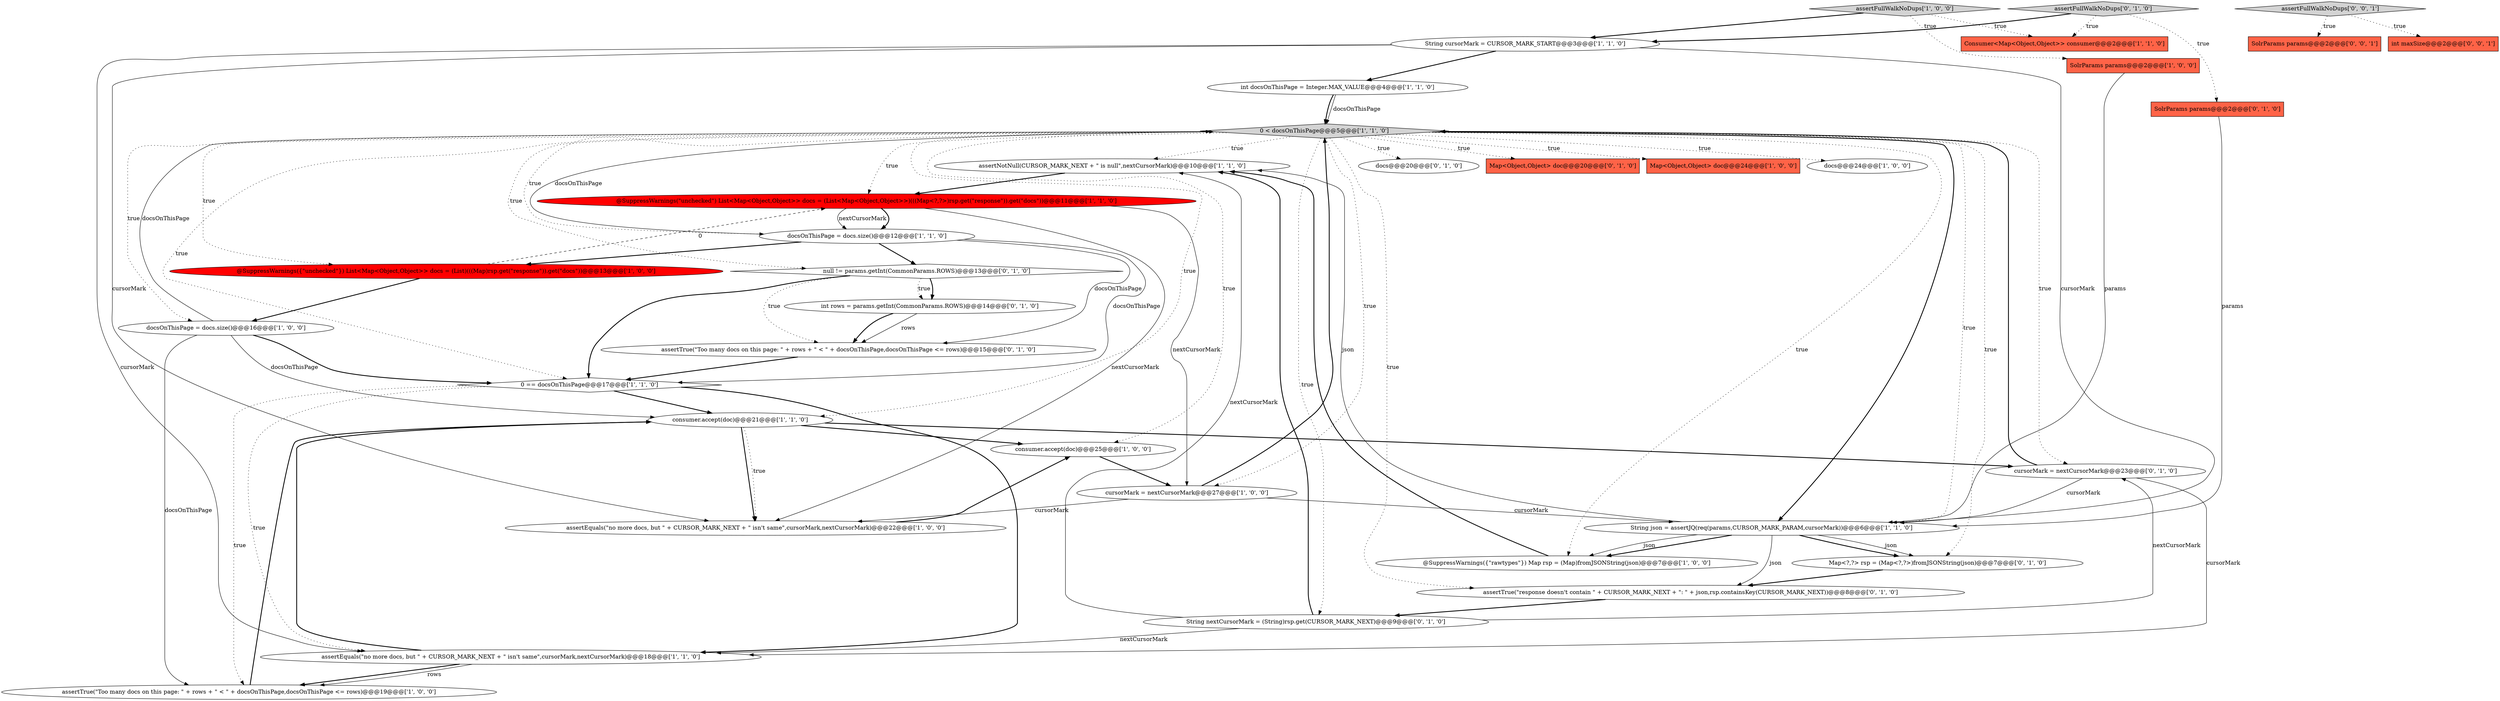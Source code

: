digraph {
20 [style = filled, label = "0 < docsOnThisPage@@@5@@@['1', '1', '0']", fillcolor = lightgray, shape = diamond image = "AAA0AAABBB1BBB"];
0 [style = filled, label = "assertNotNull(CURSOR_MARK_NEXT + \" is null\",nextCursorMark)@@@10@@@['1', '1', '0']", fillcolor = white, shape = ellipse image = "AAA0AAABBB1BBB"];
31 [style = filled, label = "docs@@@20@@@['0', '1', '0']", fillcolor = white, shape = ellipse image = "AAA0AAABBB2BBB"];
10 [style = filled, label = "SolrParams params@@@2@@@['1', '0', '0']", fillcolor = tomato, shape = box image = "AAA0AAABBB1BBB"];
33 [style = filled, label = "SolrParams params@@@2@@@['0', '0', '1']", fillcolor = tomato, shape = box image = "AAA0AAABBB3BBB"];
16 [style = filled, label = "consumer.accept(doc)@@@21@@@['1', '1', '0']", fillcolor = white, shape = ellipse image = "AAA0AAABBB1BBB"];
9 [style = filled, label = "assertTrue(\"Too many docs on this page: \" + rows + \" < \" + docsOnThisPage,docsOnThisPage <= rows)@@@19@@@['1', '0', '0']", fillcolor = white, shape = ellipse image = "AAA0AAABBB1BBB"];
26 [style = filled, label = "Map<Object,Object> doc@@@20@@@['0', '1', '0']", fillcolor = tomato, shape = box image = "AAA0AAABBB2BBB"];
5 [style = filled, label = "Map<Object,Object> doc@@@24@@@['1', '0', '0']", fillcolor = tomato, shape = box image = "AAA0AAABBB1BBB"];
6 [style = filled, label = "assertFullWalkNoDups['1', '0', '0']", fillcolor = lightgray, shape = diamond image = "AAA0AAABBB1BBB"];
2 [style = filled, label = "docsOnThisPage = docs.size()@@@12@@@['1', '1', '0']", fillcolor = white, shape = ellipse image = "AAA0AAABBB1BBB"];
34 [style = filled, label = "assertFullWalkNoDups['0', '0', '1']", fillcolor = lightgray, shape = diamond image = "AAA0AAABBB3BBB"];
23 [style = filled, label = "SolrParams params@@@2@@@['0', '1', '0']", fillcolor = tomato, shape = box image = "AAA0AAABBB2BBB"];
11 [style = filled, label = "String json = assertJQ(req(params,CURSOR_MARK_PARAM,cursorMark))@@@6@@@['1', '1', '0']", fillcolor = white, shape = ellipse image = "AAA0AAABBB1BBB"];
24 [style = filled, label = "cursorMark = nextCursorMark@@@23@@@['0', '1', '0']", fillcolor = white, shape = ellipse image = "AAA0AAABBB2BBB"];
13 [style = filled, label = "@SuppressWarnings(\"unchecked\") List<Map<Object,Object>> docs = (List<Map<Object,Object>>)(((Map<?,?>)rsp.get(\"response\")).get(\"docs\"))@@@11@@@['1', '1', '0']", fillcolor = red, shape = ellipse image = "AAA1AAABBB1BBB"];
8 [style = filled, label = "@SuppressWarnings({\"rawtypes\"}) Map rsp = (Map)fromJSONString(json)@@@7@@@['1', '0', '0']", fillcolor = white, shape = ellipse image = "AAA0AAABBB1BBB"];
28 [style = filled, label = "String nextCursorMark = (String)rsp.get(CURSOR_MARK_NEXT)@@@9@@@['0', '1', '0']", fillcolor = white, shape = ellipse image = "AAA0AAABBB2BBB"];
18 [style = filled, label = "docs@@@24@@@['1', '0', '0']", fillcolor = white, shape = ellipse image = "AAA0AAABBB1BBB"];
27 [style = filled, label = "Map<?,?> rsp = (Map<?,?>)fromJSONString(json)@@@7@@@['0', '1', '0']", fillcolor = white, shape = ellipse image = "AAA0AAABBB2BBB"];
4 [style = filled, label = "assertEquals(\"no more docs, but \" + CURSOR_MARK_NEXT + \" isn't same\",cursorMark,nextCursorMark)@@@18@@@['1', '1', '0']", fillcolor = white, shape = ellipse image = "AAA0AAABBB1BBB"];
7 [style = filled, label = "cursorMark = nextCursorMark@@@27@@@['1', '0', '0']", fillcolor = white, shape = ellipse image = "AAA0AAABBB1BBB"];
30 [style = filled, label = "assertFullWalkNoDups['0', '1', '0']", fillcolor = lightgray, shape = diamond image = "AAA0AAABBB2BBB"];
3 [style = filled, label = "@SuppressWarnings({\"unchecked\"}) List<Map<Object,Object>> docs = (List)(((Map)rsp.get(\"response\")).get(\"docs\"))@@@13@@@['1', '0', '0']", fillcolor = red, shape = ellipse image = "AAA1AAABBB1BBB"];
12 [style = filled, label = "consumer.accept(doc)@@@25@@@['1', '0', '0']", fillcolor = white, shape = ellipse image = "AAA0AAABBB1BBB"];
35 [style = filled, label = "int maxSize@@@2@@@['0', '0', '1']", fillcolor = tomato, shape = box image = "AAA0AAABBB3BBB"];
22 [style = filled, label = "int rows = params.getInt(CommonParams.ROWS)@@@14@@@['0', '1', '0']", fillcolor = white, shape = ellipse image = "AAA0AAABBB2BBB"];
29 [style = filled, label = "assertTrue(\"Too many docs on this page: \" + rows + \" < \" + docsOnThisPage,docsOnThisPage <= rows)@@@15@@@['0', '1', '0']", fillcolor = white, shape = ellipse image = "AAA0AAABBB2BBB"];
25 [style = filled, label = "null != params.getInt(CommonParams.ROWS)@@@13@@@['0', '1', '0']", fillcolor = white, shape = diamond image = "AAA0AAABBB2BBB"];
32 [style = filled, label = "assertTrue(\"response doesn't contain \" + CURSOR_MARK_NEXT + \": \" + json,rsp.containsKey(CURSOR_MARK_NEXT))@@@8@@@['0', '1', '0']", fillcolor = white, shape = ellipse image = "AAA0AAABBB2BBB"];
15 [style = filled, label = "0 == docsOnThisPage@@@17@@@['1', '1', '0']", fillcolor = white, shape = diamond image = "AAA0AAABBB1BBB"];
17 [style = filled, label = "docsOnThisPage = docs.size()@@@16@@@['1', '0', '0']", fillcolor = white, shape = ellipse image = "AAA0AAABBB1BBB"];
1 [style = filled, label = "assertEquals(\"no more docs, but \" + CURSOR_MARK_NEXT + \" isn't same\",cursorMark,nextCursorMark)@@@22@@@['1', '0', '0']", fillcolor = white, shape = ellipse image = "AAA0AAABBB1BBB"];
19 [style = filled, label = "int docsOnThisPage = Integer.MAX_VALUE@@@4@@@['1', '1', '0']", fillcolor = white, shape = ellipse image = "AAA0AAABBB1BBB"];
21 [style = filled, label = "Consumer<Map<Object,Object>> consumer@@@2@@@['1', '1', '0']", fillcolor = tomato, shape = box image = "AAA0AAABBB1BBB"];
14 [style = filled, label = "String cursorMark = CURSOR_MARK_START@@@3@@@['1', '1', '0']", fillcolor = white, shape = ellipse image = "AAA0AAABBB1BBB"];
29->15 [style = bold, label=""];
27->32 [style = bold, label=""];
13->1 [style = solid, label="nextCursorMark"];
0->13 [style = bold, label=""];
20->11 [style = dotted, label="true"];
25->22 [style = bold, label=""];
20->0 [style = dotted, label="true"];
20->27 [style = dotted, label="true"];
25->29 [style = dotted, label="true"];
28->0 [style = solid, label="nextCursorMark"];
9->16 [style = bold, label=""];
12->7 [style = bold, label=""];
15->9 [style = dotted, label="true"];
8->0 [style = bold, label=""];
7->1 [style = solid, label="cursorMark"];
28->0 [style = bold, label=""];
20->31 [style = dotted, label="true"];
1->12 [style = bold, label=""];
20->18 [style = dotted, label="true"];
25->15 [style = bold, label=""];
30->14 [style = bold, label=""];
20->13 [style = dotted, label="true"];
2->25 [style = bold, label=""];
28->4 [style = solid, label="nextCursorMark"];
20->15 [style = dotted, label="true"];
4->16 [style = bold, label=""];
14->11 [style = solid, label="cursorMark"];
11->32 [style = solid, label="json"];
20->24 [style = dotted, label="true"];
19->20 [style = bold, label=""];
20->26 [style = dotted, label="true"];
2->29 [style = solid, label="docsOnThisPage"];
22->29 [style = solid, label="rows"];
24->20 [style = bold, label=""];
20->5 [style = dotted, label="true"];
16->1 [style = dotted, label="true"];
7->11 [style = solid, label="cursorMark"];
19->20 [style = solid, label="docsOnThisPage"];
30->23 [style = dotted, label="true"];
17->15 [style = bold, label=""];
20->3 [style = dotted, label="true"];
11->8 [style = bold, label=""];
11->27 [style = solid, label="json"];
17->20 [style = solid, label="docsOnThisPage"];
2->15 [style = solid, label="docsOnThisPage"];
4->9 [style = bold, label=""];
20->25 [style = dotted, label="true"];
23->11 [style = solid, label="params"];
20->17 [style = dotted, label="true"];
16->24 [style = bold, label=""];
2->3 [style = bold, label=""];
4->9 [style = solid, label="rows"];
2->20 [style = solid, label="docsOnThisPage"];
22->29 [style = bold, label=""];
14->19 [style = bold, label=""];
11->8 [style = solid, label="json"];
7->20 [style = bold, label=""];
20->7 [style = dotted, label="true"];
3->13 [style = dashed, label="0"];
28->24 [style = solid, label="nextCursorMark"];
6->10 [style = dotted, label="true"];
16->1 [style = bold, label=""];
34->35 [style = dotted, label="true"];
34->33 [style = dotted, label="true"];
3->17 [style = bold, label=""];
24->4 [style = solid, label="cursorMark"];
6->21 [style = dotted, label="true"];
13->2 [style = bold, label=""];
20->11 [style = bold, label=""];
13->7 [style = solid, label="nextCursorMark"];
17->16 [style = solid, label="docsOnThisPage"];
11->0 [style = solid, label="json"];
20->8 [style = dotted, label="true"];
14->1 [style = solid, label="cursorMark"];
13->2 [style = solid, label="nextCursorMark"];
15->16 [style = bold, label=""];
30->21 [style = dotted, label="true"];
24->11 [style = solid, label="cursorMark"];
15->4 [style = dotted, label="true"];
6->14 [style = bold, label=""];
17->9 [style = solid, label="docsOnThisPage"];
20->28 [style = dotted, label="true"];
10->11 [style = solid, label="params"];
14->4 [style = solid, label="cursorMark"];
15->4 [style = bold, label=""];
25->22 [style = dotted, label="true"];
20->2 [style = dotted, label="true"];
20->12 [style = dotted, label="true"];
20->32 [style = dotted, label="true"];
32->28 [style = bold, label=""];
16->12 [style = bold, label=""];
20->16 [style = dotted, label="true"];
11->27 [style = bold, label=""];
}
